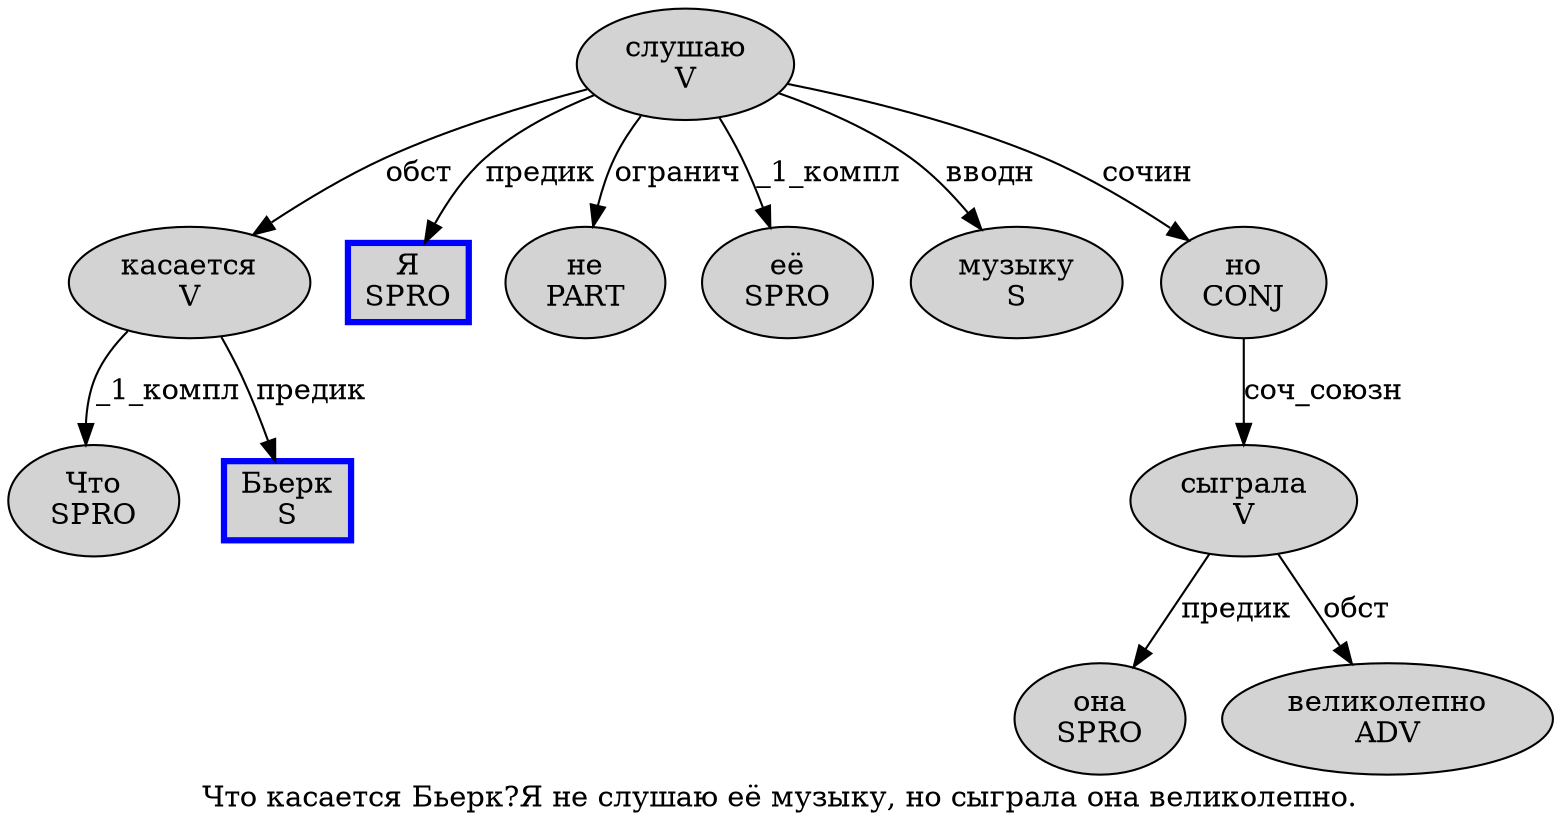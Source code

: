digraph SENTENCE_135 {
	graph [label="Что касается Бьерк?Я не слушаю её музыку, но сыграла она великолепно."]
	node [style=filled]
		0 [label="Что
SPRO" color="" fillcolor=lightgray penwidth=1 shape=ellipse]
		1 [label="касается
V" color="" fillcolor=lightgray penwidth=1 shape=ellipse]
		2 [label="Бьерк
S" color=blue fillcolor=lightgray penwidth=3 shape=box]
		4 [label="Я
SPRO" color=blue fillcolor=lightgray penwidth=3 shape=box]
		5 [label="не
PART" color="" fillcolor=lightgray penwidth=1 shape=ellipse]
		6 [label="слушаю
V" color="" fillcolor=lightgray penwidth=1 shape=ellipse]
		7 [label="её
SPRO" color="" fillcolor=lightgray penwidth=1 shape=ellipse]
		8 [label="музыку
S" color="" fillcolor=lightgray penwidth=1 shape=ellipse]
		10 [label="но
CONJ" color="" fillcolor=lightgray penwidth=1 shape=ellipse]
		11 [label="сыграла
V" color="" fillcolor=lightgray penwidth=1 shape=ellipse]
		12 [label="она
SPRO" color="" fillcolor=lightgray penwidth=1 shape=ellipse]
		13 [label="великолепно
ADV" color="" fillcolor=lightgray penwidth=1 shape=ellipse]
			11 -> 12 [label="предик"]
			11 -> 13 [label="обст"]
			10 -> 11 [label="соч_союзн"]
			1 -> 0 [label="_1_компл"]
			1 -> 2 [label="предик"]
			6 -> 1 [label="обст"]
			6 -> 4 [label="предик"]
			6 -> 5 [label="огранич"]
			6 -> 7 [label="_1_компл"]
			6 -> 8 [label="вводн"]
			6 -> 10 [label="сочин"]
}